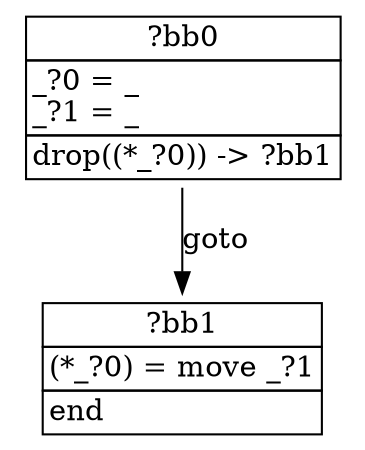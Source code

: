 digraph ControlFlowGraph {
    bb0 [shape="none", label=<<table border="0" cellborder="1" cellspacing="0"><tr><td  align="center" colspan="1">?bb0</td></tr><tr><td align="left" balign="left">_?0 = _<br/>_?1 = _<br/></td></tr><tr><td align="left">drop((*_?0)) -&gt; ?bb1</td></tr></table>>];
    bb1 [shape="none", label=<<table border="0" cellborder="1" cellspacing="0"><tr><td  align="center" colspan="1">?bb1</td></tr><tr><td align="left" balign="left">(*_?0) = move _?1<br/></td></tr><tr><td align="left">end</td></tr></table>>];
    bb0 -> bb1 [label="goto"];
}
